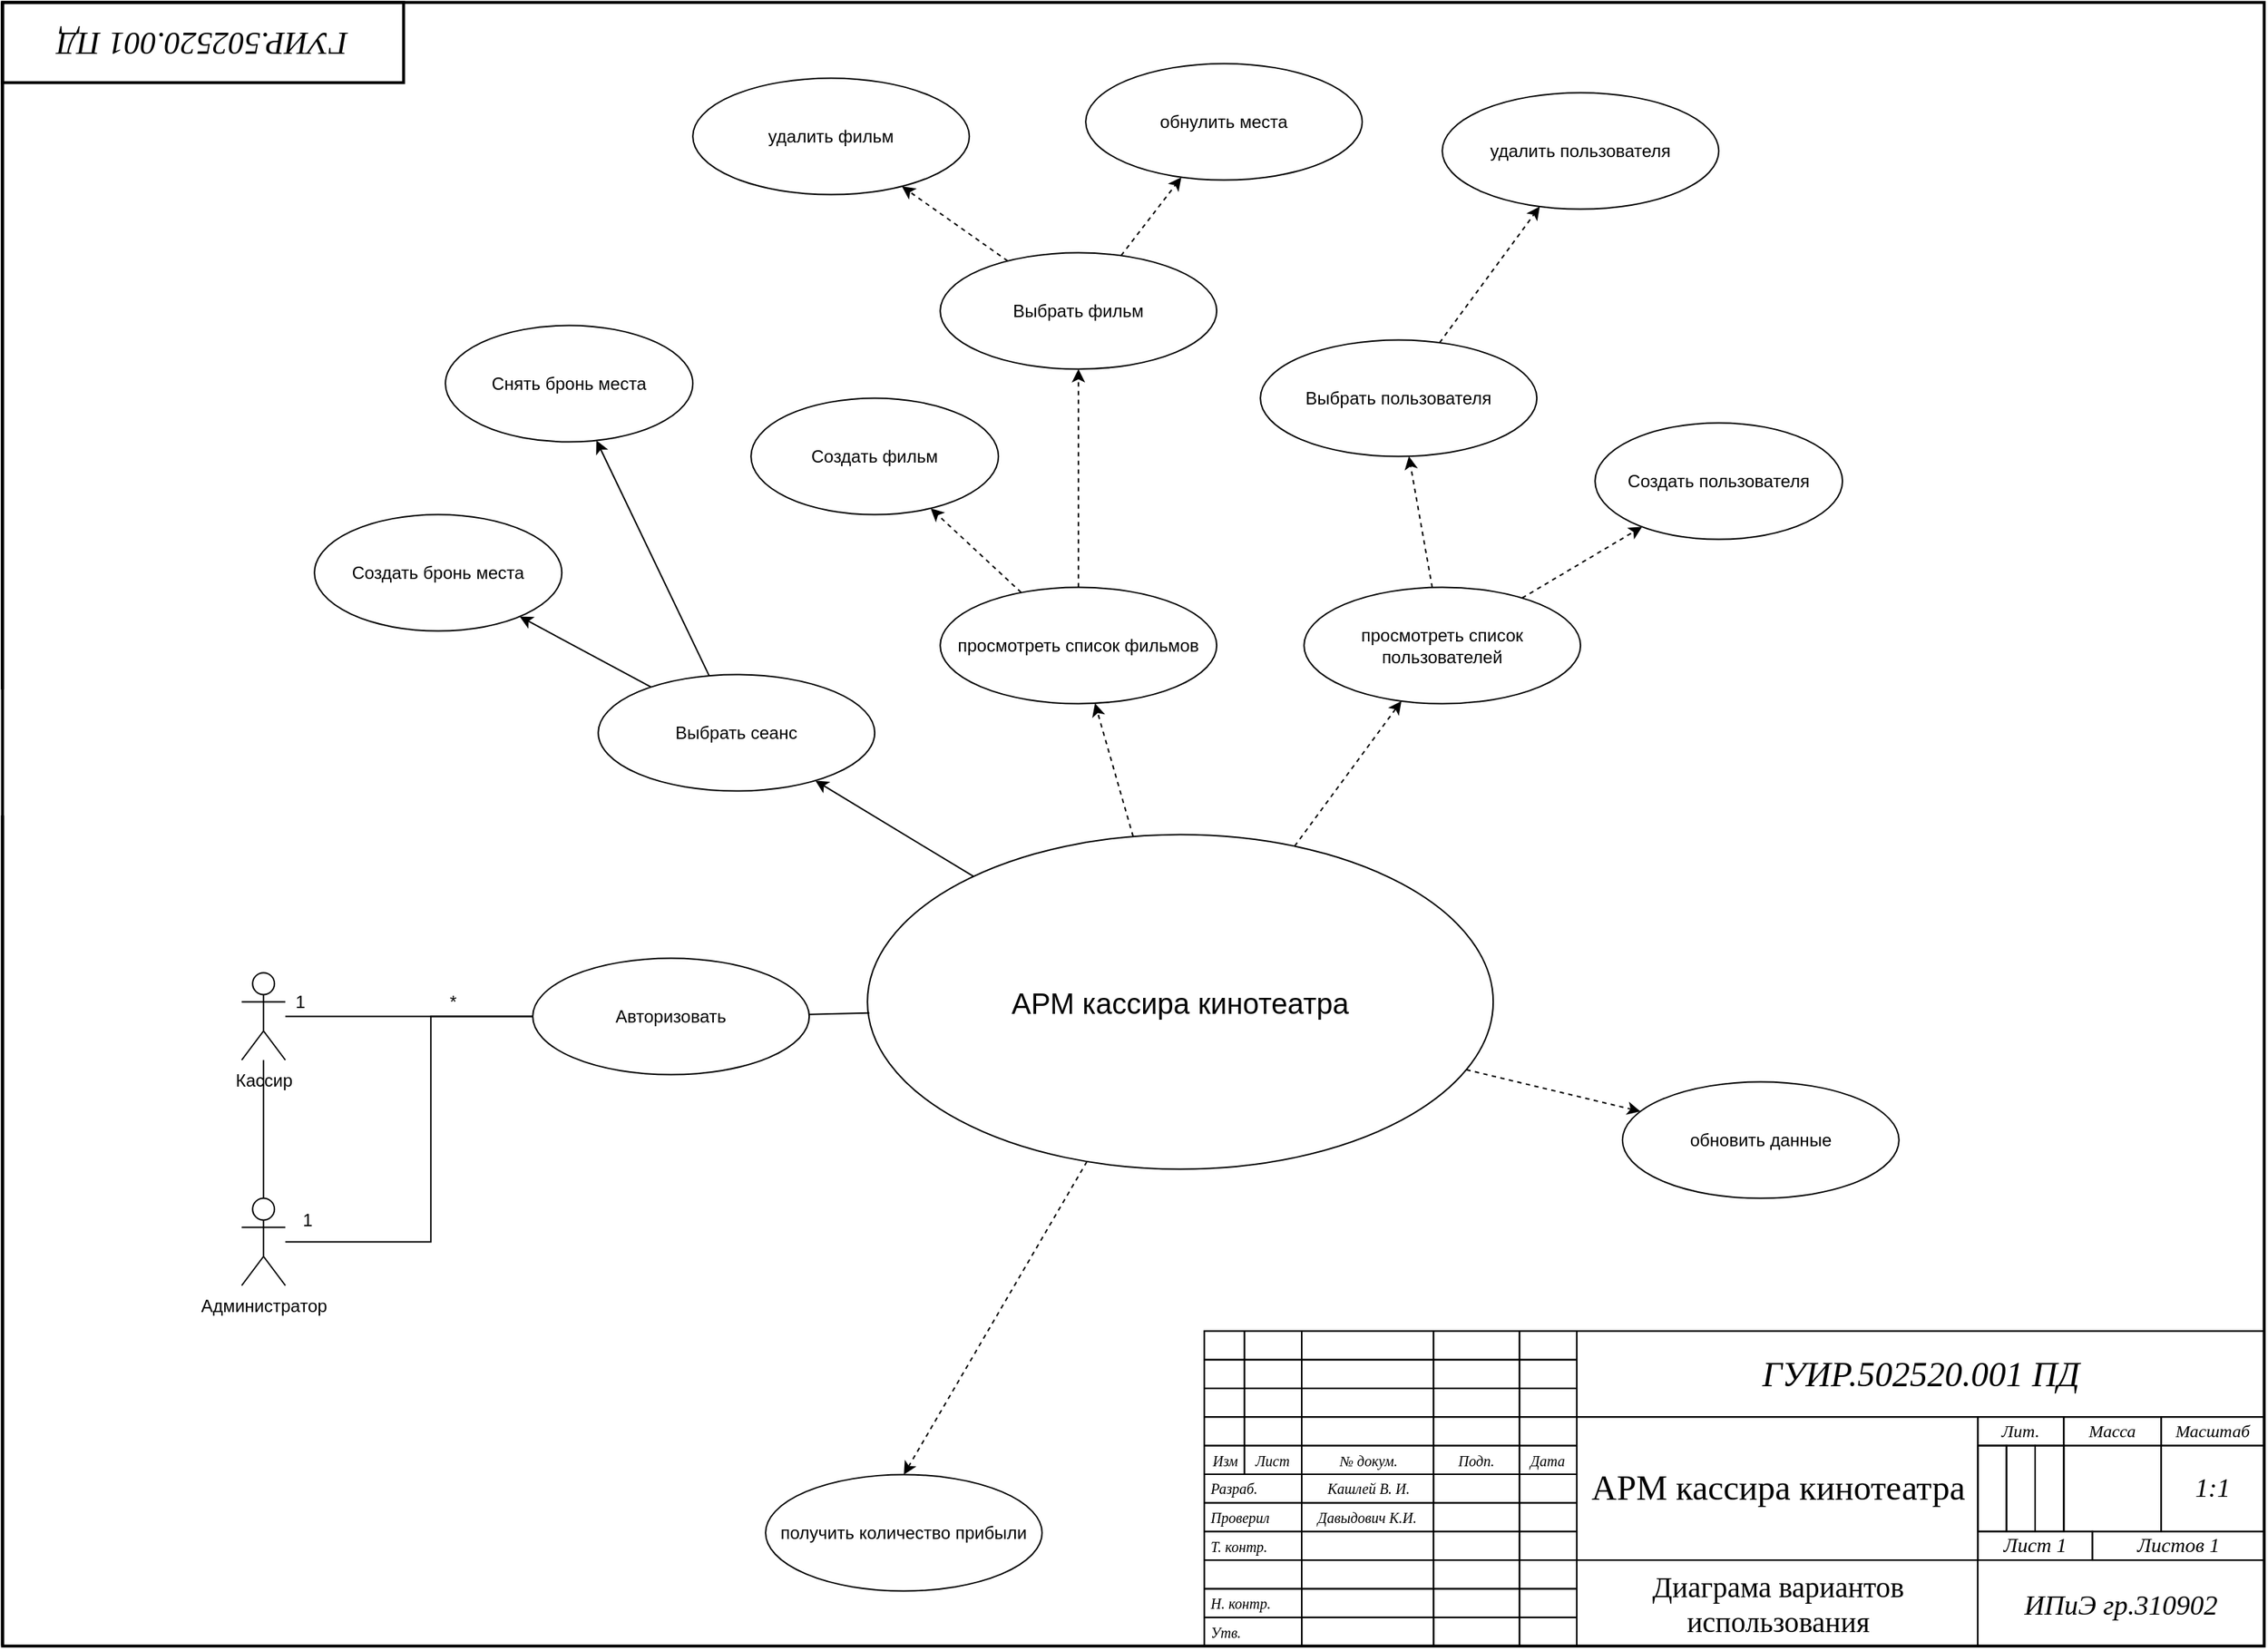 <mxfile version="25.0.1">
  <diagram name="A3 Форма 1" id="4UMWuW4LYQygtjcPz86S">
    <mxGraphModel dx="781" dy="496" grid="1" gridSize="3.937" guides="1" tooltips="1" connect="1" arrows="1" fold="1" page="1" pageScale="1" pageWidth="1654" pageHeight="1169" background="none" math="0" shadow="0">
      <root>
        <object label="" BlueprintName="&lt;font face=&quot;ISOCPEUR&quot;&gt;&lt;i&gt;ГУИР.502520.001 ПД&lt;br&gt;&lt;/i&gt;&lt;/font&gt;" ProductName="АРМ кассира кинотеатра" Material="Диаграма вариантов использования" Manufacturer="&lt;font style=&quot;font-size: 19px;&quot;&gt;&lt;i&gt;ИПиЭ гр.310902&lt;/i&gt;&lt;/font&gt;" Designer="&lt;font face=&quot;ISOCPEUR&quot;&gt;&lt;i&gt;Кашлей В. И.&lt;/i&gt;&lt;/font&gt;" Checker="&lt;font face=&quot;ISOCPEUR&quot;&gt;&lt;i&gt;Давыдович К.И.&lt;br&gt;&lt;/i&gt;&lt;/font&gt;" Approver="" Date="" Scale="&lt;font face=&quot;ISOCPEUR&quot;&gt;&lt;i&gt;1:1&lt;/i&gt;&lt;/font&gt;" id="-3bvXb9xsOaprucixAK7-0">
          <mxCell />
        </object>
        <mxCell id="-3bvXb9xsOaprucixAK7-1" parent="-3bvXb9xsOaprucixAK7-0" />
        <mxCell id="-3bvXb9xsOaprucixAK7-3" value="" style="rounded=0;whiteSpace=wrap;html=1;strokeWidth=2;fillColor=none;strokeColor=#000000;" parent="-3bvXb9xsOaprucixAK7-1" vertex="1">
          <mxGeometry x="79.74" y="20.69" width="1554.12" height="1129.92" as="geometry" />
        </mxCell>
        <object placeholder="BlueprintName" placeholders="1" label="&lt;font data-font-src=&quot;https://fonts-online.ru/fonts/isocpeur-v102&quot; face=&quot;ISOCPEUR&quot;&gt;&lt;i&gt;Обозначение чертежа&lt;/i&gt;&lt;/font&gt;" id="-3bvXb9xsOaprucixAK7-4">
          <mxCell style="rounded=0;whiteSpace=wrap;html=1;strokeWidth=2;fillColor=none;strokeColor=#000000;fontFamily=GOSTRUS Type A;fontSize=22;rotation=-180;" parent="-3bvXb9xsOaprucixAK7-1" vertex="1">
            <mxGeometry x="79.74" y="20.69" width="275.59" height="55.118" as="geometry" />
          </mxCell>
        </object>
        <mxCell id="-3bvXb9xsOaprucixAK7-5" value="" style="rounded=0;whiteSpace=wrap;html=1;strokeWidth=1;fillColor=none;fontFamily=GOSTRUS Type A;strokeColor=#000000;" parent="-3bvXb9xsOaprucixAK7-1" vertex="1">
          <mxGeometry x="905.57" y="934.067" width="728.345" height="216.535" as="geometry" />
        </mxCell>
        <mxCell id="-3bvXb9xsOaprucixAK7-6" value="" style="rounded=0;whiteSpace=wrap;html=1;strokeWidth=1;fillColor=none;fontFamily=GOSTRUS Type A;fontSize=14;strokeColor=#000000;" parent="-3bvXb9xsOaprucixAK7-1" vertex="1">
          <mxGeometry x="905.58" y="934.067" width="27.559" height="19.685" as="geometry" />
        </mxCell>
        <mxCell id="-3bvXb9xsOaprucixAK7-7" value="" style="rounded=0;whiteSpace=wrap;html=1;strokeWidth=1;fillColor=none;fontFamily=GOSTRUS Type A;fontSize=14;strokeColor=#000000;" parent="-3bvXb9xsOaprucixAK7-1" vertex="1">
          <mxGeometry x="905.577" y="953.754" width="27.559" height="19.685" as="geometry" />
        </mxCell>
        <mxCell id="-3bvXb9xsOaprucixAK7-8" value="" style="rounded=0;whiteSpace=wrap;html=1;strokeWidth=1;fillColor=none;fontFamily=GOSTRUS Type A;fontSize=14;strokeColor=#000000;" parent="-3bvXb9xsOaprucixAK7-1" vertex="1">
          <mxGeometry x="905.587" y="973.434" width="27.559" height="19.685" as="geometry" />
        </mxCell>
        <mxCell id="-3bvXb9xsOaprucixAK7-9" value="" style="rounded=0;whiteSpace=wrap;html=1;strokeWidth=1;fillColor=none;fontFamily=GOSTRUS Type A;fontSize=14;strokeColor=#000000;" parent="-3bvXb9xsOaprucixAK7-1" vertex="1">
          <mxGeometry x="905.584" y="993.121" width="27.559" height="19.685" as="geometry" />
        </mxCell>
        <mxCell id="-3bvXb9xsOaprucixAK7-10" value="&lt;font data-font-src=&quot;https://fonts-online.ru/fonts/isocpeur-v102&quot; face=&quot;ISOCPEUR&quot;&gt;Изм&lt;/font&gt;" style="rounded=0;whiteSpace=wrap;html=1;strokeWidth=1;fillColor=none;fontFamily=GOSTRUS Type A;fontStyle=2;fontSize=10;strokeColor=#000000;" parent="-3bvXb9xsOaprucixAK7-1" vertex="1">
          <mxGeometry x="905.581" y="1012.808" width="27.559" height="19.685" as="geometry" />
        </mxCell>
        <mxCell id="-3bvXb9xsOaprucixAK7-11" value="" style="rounded=0;whiteSpace=wrap;html=1;strokeWidth=1;fillColor=none;fontFamily=GOSTRUS Type A;fontSize=14;strokeColor=#000000;" parent="-3bvXb9xsOaprucixAK7-1" vertex="1">
          <mxGeometry x="933.147" y="934.064" width="39.37" height="19.685" as="geometry" />
        </mxCell>
        <mxCell id="-3bvXb9xsOaprucixAK7-12" value="" style="rounded=0;whiteSpace=wrap;html=1;strokeWidth=1;fillColor=none;fontFamily=GOSTRUS Type A;fontSize=14;strokeColor=#000000;" parent="-3bvXb9xsOaprucixAK7-1" vertex="1">
          <mxGeometry x="933.144" y="953.751" width="39.37" height="19.685" as="geometry" />
        </mxCell>
        <mxCell id="-3bvXb9xsOaprucixAK7-13" value="" style="rounded=0;whiteSpace=wrap;html=1;strokeWidth=1;fillColor=none;fontFamily=GOSTRUS Type A;fontSize=14;strokeColor=#000000;" parent="-3bvXb9xsOaprucixAK7-1" vertex="1">
          <mxGeometry x="933.154" y="973.431" width="39.37" height="19.685" as="geometry" />
        </mxCell>
        <mxCell id="-3bvXb9xsOaprucixAK7-14" value="" style="rounded=0;whiteSpace=wrap;html=1;strokeWidth=1;fillColor=none;fontFamily=GOSTRUS Type A;fontSize=14;strokeColor=#000000;" parent="-3bvXb9xsOaprucixAK7-1" vertex="1">
          <mxGeometry x="933.151" y="993.118" width="39.37" height="19.685" as="geometry" />
        </mxCell>
        <mxCell id="-3bvXb9xsOaprucixAK7-15" value="&lt;font data-font-src=&quot;https://fonts-online.ru/fonts/isocpeur-v102&quot; face=&quot;ISOCPEUR&quot;&gt;Лист&lt;/font&gt;" style="rounded=0;whiteSpace=wrap;html=1;strokeWidth=1;fillColor=none;fontFamily=GOSTRUS Type A;fontStyle=2;fontSize=10;strokeColor=#000000;" parent="-3bvXb9xsOaprucixAK7-1" vertex="1">
          <mxGeometry x="933.148" y="1012.805" width="39.37" height="19.685" as="geometry" />
        </mxCell>
        <mxCell id="-3bvXb9xsOaprucixAK7-16" value="" style="rounded=0;whiteSpace=wrap;html=1;strokeWidth=1;fillColor=none;fontFamily=GOSTRUS Type A;fontSize=14;strokeColor=#000000;" parent="-3bvXb9xsOaprucixAK7-1" vertex="1">
          <mxGeometry x="972.524" y="934.071" width="90.551" height="19.685" as="geometry" />
        </mxCell>
        <mxCell id="-3bvXb9xsOaprucixAK7-17" value="" style="rounded=0;whiteSpace=wrap;html=1;strokeWidth=1;fillColor=none;fontFamily=GOSTRUS Type A;fontSize=14;strokeColor=#000000;" parent="-3bvXb9xsOaprucixAK7-1" vertex="1">
          <mxGeometry x="972.521" y="953.758" width="90.551" height="19.685" as="geometry" />
        </mxCell>
        <mxCell id="-3bvXb9xsOaprucixAK7-18" value="" style="rounded=0;whiteSpace=wrap;html=1;strokeWidth=1;fillColor=none;fontFamily=GOSTRUS Type A;fontSize=14;strokeColor=#000000;" parent="-3bvXb9xsOaprucixAK7-1" vertex="1">
          <mxGeometry x="972.531" y="973.438" width="90.551" height="19.685" as="geometry" />
        </mxCell>
        <mxCell id="-3bvXb9xsOaprucixAK7-19" value="" style="rounded=0;whiteSpace=wrap;html=1;strokeWidth=1;fillColor=none;fontFamily=GOSTRUS Type A;fontSize=14;strokeColor=#000000;" parent="-3bvXb9xsOaprucixAK7-1" vertex="1">
          <mxGeometry x="972.528" y="993.125" width="90.551" height="19.685" as="geometry" />
        </mxCell>
        <mxCell id="-3bvXb9xsOaprucixAK7-20" value="&lt;font data-font-src=&quot;https://fonts-online.ru/fonts/isocpeur-v102&quot; face=&quot;ISOCPEUR&quot;&gt;№ докум.&lt;/font&gt;" style="rounded=0;whiteSpace=wrap;html=1;strokeWidth=1;fillColor=none;fontFamily=GOSTRUS Type A;fontStyle=2;fontSize=10;strokeColor=#000000;" parent="-3bvXb9xsOaprucixAK7-1" vertex="1">
          <mxGeometry x="972.525" y="1012.812" width="90.551" height="19.685" as="geometry" />
        </mxCell>
        <mxCell id="-3bvXb9xsOaprucixAK7-21" value="" style="rounded=0;whiteSpace=wrap;html=1;strokeWidth=1;fillColor=none;fontFamily=GOSTRUS Type A;fontSize=14;strokeColor=#000000;" parent="-3bvXb9xsOaprucixAK7-1" vertex="1">
          <mxGeometry x="1063.081" y="934.068" width="59.055" height="19.685" as="geometry" />
        </mxCell>
        <mxCell id="-3bvXb9xsOaprucixAK7-22" value="" style="rounded=0;whiteSpace=wrap;html=1;strokeWidth=1;fillColor=none;fontFamily=GOSTRUS Type A;fontSize=14;strokeColor=#000000;" parent="-3bvXb9xsOaprucixAK7-1" vertex="1">
          <mxGeometry x="1063.078" y="953.755" width="59.055" height="19.685" as="geometry" />
        </mxCell>
        <mxCell id="-3bvXb9xsOaprucixAK7-23" value="" style="rounded=0;whiteSpace=wrap;html=1;strokeWidth=1;fillColor=none;fontFamily=GOSTRUS Type A;fontSize=14;strokeColor=#000000;" parent="-3bvXb9xsOaprucixAK7-1" vertex="1">
          <mxGeometry x="1063.088" y="973.435" width="59.055" height="19.685" as="geometry" />
        </mxCell>
        <mxCell id="-3bvXb9xsOaprucixAK7-24" value="" style="rounded=0;whiteSpace=wrap;html=1;strokeWidth=1;fillColor=none;fontFamily=GOSTRUS Type A;fontSize=14;strokeColor=#000000;" parent="-3bvXb9xsOaprucixAK7-1" vertex="1">
          <mxGeometry x="1063.085" y="993.122" width="59.055" height="19.685" as="geometry" />
        </mxCell>
        <mxCell id="-3bvXb9xsOaprucixAK7-25" value="&lt;font data-font-src=&quot;https://fonts-online.ru/fonts/isocpeur-v102&quot; face=&quot;ISOCPEUR&quot;&gt;Подп.&lt;/font&gt;" style="rounded=0;whiteSpace=wrap;html=1;strokeWidth=1;fillColor=none;fontFamily=GOSTRUS Type A;fontStyle=2;fontSize=10;strokeColor=#000000;" parent="-3bvXb9xsOaprucixAK7-1" vertex="1">
          <mxGeometry x="1063.082" y="1012.809" width="59.055" height="19.685" as="geometry" />
        </mxCell>
        <mxCell id="-3bvXb9xsOaprucixAK7-26" value="" style="rounded=0;whiteSpace=wrap;html=1;strokeWidth=1;fillColor=none;fontFamily=GOSTRUS Type A;fontSize=14;strokeColor=#000000;" parent="-3bvXb9xsOaprucixAK7-1" vertex="1">
          <mxGeometry x="1063.088" y="1032.485" width="59.055" height="19.685" as="geometry" />
        </mxCell>
        <mxCell id="-3bvXb9xsOaprucixAK7-27" value="" style="rounded=0;whiteSpace=wrap;html=1;strokeWidth=1;fillColor=none;fontFamily=GOSTRUS Type A;fontSize=14;strokeColor=#000000;" parent="-3bvXb9xsOaprucixAK7-1" vertex="1">
          <mxGeometry x="1063.085" y="1052.172" width="59.055" height="19.685" as="geometry" />
        </mxCell>
        <mxCell id="-3bvXb9xsOaprucixAK7-28" value="" style="rounded=0;whiteSpace=wrap;html=1;strokeWidth=1;fillColor=none;fontFamily=GOSTRUS Type A;fontSize=14;strokeColor=#000000;" parent="-3bvXb9xsOaprucixAK7-1" vertex="1">
          <mxGeometry x="1063.095" y="1071.852" width="59.055" height="19.685" as="geometry" />
        </mxCell>
        <mxCell id="-3bvXb9xsOaprucixAK7-29" value="" style="rounded=0;whiteSpace=wrap;html=1;strokeWidth=1;fillColor=none;fontFamily=GOSTRUS Type A;fontSize=14;strokeColor=#000000;" parent="-3bvXb9xsOaprucixAK7-1" vertex="1">
          <mxGeometry x="1063.092" y="1091.539" width="59.055" height="19.685" as="geometry" />
        </mxCell>
        <mxCell id="-3bvXb9xsOaprucixAK7-30" value="" style="rounded=0;whiteSpace=wrap;html=1;strokeWidth=1;fillColor=none;fontFamily=GOSTRUS Type A;fontSize=14;strokeColor=#000000;" parent="-3bvXb9xsOaprucixAK7-1" vertex="1">
          <mxGeometry x="1063.089" y="1111.226" width="59.055" height="19.685" as="geometry" />
        </mxCell>
        <mxCell id="-3bvXb9xsOaprucixAK7-31" value="" style="rounded=0;whiteSpace=wrap;html=1;strokeWidth=1;fillColor=none;fontFamily=GOSTRUS Type A;fontSize=14;strokeColor=#000000;" parent="-3bvXb9xsOaprucixAK7-1" vertex="1">
          <mxGeometry x="1122.155" y="934.072" width="39.37" height="19.685" as="geometry" />
        </mxCell>
        <mxCell id="-3bvXb9xsOaprucixAK7-32" value="" style="rounded=0;whiteSpace=wrap;html=1;strokeWidth=1;fillColor=none;fontFamily=GOSTRUS Type A;fontSize=14;strokeColor=#000000;" parent="-3bvXb9xsOaprucixAK7-1" vertex="1">
          <mxGeometry x="1122.152" y="953.759" width="39.37" height="19.685" as="geometry" />
        </mxCell>
        <mxCell id="-3bvXb9xsOaprucixAK7-33" value="" style="rounded=0;whiteSpace=wrap;html=1;strokeWidth=1;fillColor=none;fontFamily=GOSTRUS Type A;fontSize=14;strokeColor=#000000;" parent="-3bvXb9xsOaprucixAK7-1" vertex="1">
          <mxGeometry x="1122.162" y="973.439" width="39.37" height="19.685" as="geometry" />
        </mxCell>
        <mxCell id="-3bvXb9xsOaprucixAK7-34" value="" style="rounded=0;whiteSpace=wrap;html=1;strokeWidth=1;fillColor=none;fontFamily=GOSTRUS Type A;fontSize=14;strokeColor=#000000;" parent="-3bvXb9xsOaprucixAK7-1" vertex="1">
          <mxGeometry x="1122.159" y="993.126" width="39.37" height="19.685" as="geometry" />
        </mxCell>
        <mxCell id="-3bvXb9xsOaprucixAK7-35" value="&lt;font data-font-src=&quot;https://fonts-online.ru/fonts/isocpeur-v102&quot; face=&quot;ISOCPEUR&quot;&gt;Дата&lt;/font&gt;" style="rounded=0;whiteSpace=wrap;html=1;strokeWidth=1;fillColor=none;fontFamily=GOSTRUS Type A;fontStyle=2;fontSize=10;strokeColor=#000000;" parent="-3bvXb9xsOaprucixAK7-1" vertex="1">
          <mxGeometry x="1122.156" y="1012.813" width="39.37" height="19.685" as="geometry" />
        </mxCell>
        <object placeholders="1" placeholder="Date" label="" id="-3bvXb9xsOaprucixAK7-36">
          <mxCell style="rounded=0;whiteSpace=wrap;html=1;strokeWidth=1;fillColor=none;fontFamily=GOSTRUS Type A;fontSize=12;strokeColor=#000000;" parent="-3bvXb9xsOaprucixAK7-1" vertex="1">
            <mxGeometry x="1122.162" y="1032.479" width="39.37" height="19.685" as="geometry" />
          </mxCell>
        </object>
        <object placeholders="1" placeholder="Date" id="-3bvXb9xsOaprucixAK7-37">
          <mxCell style="rounded=0;whiteSpace=wrap;html=1;strokeWidth=1;fillColor=none;fontFamily=GOSTRUS Type A;fontSize=12;strokeColor=#000000;" parent="-3bvXb9xsOaprucixAK7-1" vertex="1">
            <mxGeometry x="1122.159" y="1052.166" width="39.37" height="19.685" as="geometry" />
          </mxCell>
        </object>
        <mxCell id="-3bvXb9xsOaprucixAK7-38" value="" style="rounded=0;whiteSpace=wrap;html=1;strokeWidth=1;fillColor=none;fontFamily=GOSTRUS Type A;fontSize=12;strokeColor=#000000;" parent="-3bvXb9xsOaprucixAK7-1" vertex="1">
          <mxGeometry x="1122.169" y="1071.846" width="39.37" height="19.685" as="geometry" />
        </mxCell>
        <mxCell id="-3bvXb9xsOaprucixAK7-39" value="" style="rounded=0;whiteSpace=wrap;html=1;strokeWidth=1;fillColor=none;fontFamily=GOSTRUS Type A;fontSize=12;strokeColor=#000000;" parent="-3bvXb9xsOaprucixAK7-1" vertex="1">
          <mxGeometry x="1122.166" y="1091.533" width="39.37" height="19.685" as="geometry" />
        </mxCell>
        <mxCell id="-3bvXb9xsOaprucixAK7-40" value="" style="rounded=0;whiteSpace=wrap;html=1;strokeWidth=1;fillColor=none;fontFamily=GOSTRUS Type A;fontSize=12;strokeColor=#000000;" parent="-3bvXb9xsOaprucixAK7-1" vertex="1">
          <mxGeometry x="1122.163" y="1111.22" width="39.37" height="19.685" as="geometry" />
        </mxCell>
        <object placeholder="Date" placeholders="1" id="-3bvXb9xsOaprucixAK7-41">
          <mxCell style="rounded=0;whiteSpace=wrap;html=1;strokeWidth=1;fillColor=none;fontFamily=GOSTRUS Type A;fontSize=12;strokeColor=#000000;" parent="-3bvXb9xsOaprucixAK7-1" vertex="1">
            <mxGeometry x="1122.13" y="1130.917" width="39.37" height="19.685" as="geometry" />
          </mxCell>
        </object>
        <mxCell id="-3bvXb9xsOaprucixAK7-42" value="" style="rounded=0;whiteSpace=wrap;html=1;strokeWidth=1;fillColor=none;fontFamily=GOSTRUS Type A;fontSize=14;strokeColor=#000000;" parent="-3bvXb9xsOaprucixAK7-1" vertex="1">
          <mxGeometry x="1063.116" y="1130.923" width="59.055" height="19.685" as="geometry" />
        </mxCell>
        <mxCell id="-3bvXb9xsOaprucixAK7-43" value="&lt;font face=&quot;ISOCPEUR&quot; data-font-src=&quot;https://fonts-online.ru/fonts/isocpeur-v102&quot;&gt;Разраб.&lt;/font&gt;" style="rounded=0;whiteSpace=wrap;html=1;strokeWidth=1;fillColor=none;fontFamily=GOSTRUS Type A;fontStyle=2;fontSize=10;strokeColor=#000000;align=left;spacingLeft=2;" parent="-3bvXb9xsOaprucixAK7-1" vertex="1">
          <mxGeometry x="905.605" y="1032.482" width="66.929" height="19.685" as="geometry" />
        </mxCell>
        <mxCell id="-3bvXb9xsOaprucixAK7-44" value="&lt;font face=&quot;ISOCPEUR&quot; data-font-src=&quot;https://fonts-online.ru/fonts/isocpeur-v102&quot;&gt;Проверил&lt;/font&gt;" style="rounded=0;whiteSpace=wrap;html=1;strokeWidth=1;fillColor=none;fontFamily=GOSTRUS Type A;fontStyle=2;fontSize=10;strokeColor=#000000;align=left;spacingLeft=2;" parent="-3bvXb9xsOaprucixAK7-1" vertex="1">
          <mxGeometry x="905.572" y="1052.169" width="66.929" height="19.685" as="geometry" />
        </mxCell>
        <mxCell id="-3bvXb9xsOaprucixAK7-45" value="&lt;font face=&quot;ISOCPEUR&quot; data-font-src=&quot;https://fonts-online.ru/fonts/isocpeur-v102&quot;&gt;Т. контр.&lt;/font&gt;" style="rounded=0;whiteSpace=wrap;html=1;strokeWidth=1;fillColor=none;fontFamily=GOSTRUS Type A;fontStyle=2;fontSize=10;strokeColor=#000000;align=left;spacingLeft=2;" parent="-3bvXb9xsOaprucixAK7-1" vertex="1">
          <mxGeometry x="905.569" y="1071.856" width="66.929" height="19.685" as="geometry" />
        </mxCell>
        <mxCell id="-3bvXb9xsOaprucixAK7-46" value="" style="rounded=0;whiteSpace=wrap;html=1;strokeWidth=1;fillColor=none;fontFamily=GOSTRUS Type A;fontStyle=2;fontSize=10;strokeColor=#000000;" parent="-3bvXb9xsOaprucixAK7-1" vertex="1">
          <mxGeometry x="905.606" y="1091.543" width="66.929" height="19.685" as="geometry" />
        </mxCell>
        <mxCell id="-3bvXb9xsOaprucixAK7-47" value="&lt;font face=&quot;ISOCPEUR&quot;&gt;Н. контр.&lt;/font&gt;" style="rounded=0;whiteSpace=wrap;html=1;strokeWidth=1;fillColor=none;fontFamily=GOSTRUS Type A;fontStyle=2;fontSize=10;strokeColor=#000000;align=left;spacingLeft=2;" parent="-3bvXb9xsOaprucixAK7-1" vertex="1">
          <mxGeometry x="905.603" y="1111.24" width="66.929" height="19.685" as="geometry" />
        </mxCell>
        <mxCell id="-3bvXb9xsOaprucixAK7-48" value="&lt;font face=&quot;ISOCPEUR&quot; data-font-src=&quot;https://fonts-online.ru/fonts/isocpeur-v102&quot;&gt;Утв.&lt;/font&gt;" style="rounded=0;whiteSpace=wrap;html=1;strokeWidth=1;fillColor=none;fontFamily=GOSTRUS Type A;fontStyle=2;fontSize=10;strokeColor=#000000;align=left;spacingLeft=2;" parent="-3bvXb9xsOaprucixAK7-1" vertex="1">
          <mxGeometry x="905.61" y="1130.927" width="66.929" height="19.685" as="geometry" />
        </mxCell>
        <object placeholders="1" placeholder="Designer" label="&lt;font face=&quot;ISOCPEUR&quot;&gt;&lt;i&gt;Кашлей В. И.&lt;/i&gt;&lt;/font&gt;" id="-3bvXb9xsOaprucixAK7-49">
          <mxCell style="rounded=0;whiteSpace=wrap;html=1;strokeWidth=1;fillColor=none;fontFamily=GOSTRUS Type A;fontSize=10;strokeColor=#000000;" parent="-3bvXb9xsOaprucixAK7-1" vertex="1">
            <mxGeometry x="972.562" y="1032.499" width="90.551" height="19.685" as="geometry" />
          </mxCell>
        </object>
        <mxCell id="-3bvXb9xsOaprucixAK7-50" value="" style="rounded=0;whiteSpace=wrap;html=1;strokeWidth=1;fillColor=none;fontFamily=GOSTRUS Type A;fontSize=14;strokeColor=#000000;" parent="-3bvXb9xsOaprucixAK7-1" vertex="1">
          <mxGeometry x="972.519" y="1091.556" width="90.551" height="19.685" as="geometry" />
        </mxCell>
        <mxCell id="-3bvXb9xsOaprucixAK7-51" value="" style="rounded=0;whiteSpace=wrap;html=1;strokeWidth=1;fillColor=none;fontFamily=GOSTRUS Type A;fontSize=14;strokeColor=#000000;" parent="-3bvXb9xsOaprucixAK7-1" vertex="1">
          <mxGeometry x="972.482" y="1071.869" width="90.551" height="19.685" as="geometry" />
        </mxCell>
        <object placeholders="1" placeholder="Checker" label="&lt;font face=&quot;ISOCPEUR&quot;&gt;&lt;i&gt;Давыдович К.И.&lt;br&gt;&lt;/i&gt;&lt;/font&gt;" id="-3bvXb9xsOaprucixAK7-52">
          <mxCell style="rounded=0;whiteSpace=wrap;html=1;strokeWidth=1;fillColor=none;fontFamily=GOSTRUS Type A;fontSize=10;strokeColor=#000000;" parent="-3bvXb9xsOaprucixAK7-1" vertex="1">
            <mxGeometry x="972.485" y="1052.182" width="90.551" height="19.685" as="geometry" />
          </mxCell>
        </object>
        <object placeholders="1" placeholder="Approver" label="" id="-3bvXb9xsOaprucixAK7-53">
          <mxCell style="rounded=0;whiteSpace=wrap;html=1;strokeWidth=1;fillColor=none;fontFamily=GOSTRUS Type A;fontSize=14;strokeColor=#000000;" parent="-3bvXb9xsOaprucixAK7-1" vertex="1">
            <mxGeometry x="972.596" y="1130.903" width="90.551" height="19.685" as="geometry" />
          </mxCell>
        </object>
        <mxCell id="-3bvXb9xsOaprucixAK7-54" value="" style="rounded=0;whiteSpace=wrap;html=1;strokeWidth=1;fillColor=none;fontFamily=GOSTRUS Type A;fontSize=14;strokeColor=#000000;" parent="-3bvXb9xsOaprucixAK7-1" vertex="1">
          <mxGeometry x="972.559" y="1111.216" width="90.551" height="19.685" as="geometry" />
        </mxCell>
        <object placeholders="1" placeholder="BlueprintName" label="&lt;font face=&quot;ISOCPEUR&quot;&gt;&lt;i&gt;ГУИР.502520.001 ПД&lt;br&gt;&lt;/i&gt;&lt;/font&gt;" id="-3bvXb9xsOaprucixAK7-55">
          <mxCell style="rounded=0;whiteSpace=wrap;html=1;strokeWidth=1;fillColor=none;fontFamily=GOSTRUS Type A;fontSize=24;strokeColor=#000000;" parent="-3bvXb9xsOaprucixAK7-1" vertex="1">
            <mxGeometry x="1161.538" y="934.075" width="472.44" height="59.055" as="geometry" />
          </mxCell>
        </object>
        <object placeholders="1" placeholder="ProductName" label="АРМ кассира кинотеатра" id="-3bvXb9xsOaprucixAK7-56">
          <mxCell style="rounded=0;whiteSpace=wrap;html=1;strokeWidth=1;fillColor=none;fontFamily=GOSTRUS Type A;fontSize=24;strokeColor=#000000;" parent="-3bvXb9xsOaprucixAK7-1" vertex="1">
            <mxGeometry x="1161.535" y="993.102" width="275.59" height="98.425" as="geometry" />
          </mxCell>
        </object>
        <object placeholders="1" placeholder="Material" label="Диаграма вариантов использования" id="-3bvXb9xsOaprucixAK7-57">
          <mxCell style="rounded=0;whiteSpace=wrap;html=1;strokeWidth=1;fillColor=none;fontFamily=GOSTRUS Type A;fontSize=20;strokeColor=#000000;" parent="-3bvXb9xsOaprucixAK7-1" vertex="1">
            <mxGeometry x="1161.502" y="1091.529" width="275.59" height="59.055" as="geometry" />
          </mxCell>
        </object>
        <object placeholders="1" placeholder="Manufacturer" label="&lt;font style=&quot;font-size: 19px;&quot;&gt;&lt;i&gt;ИПиЭ гр.310902&lt;/i&gt;&lt;/font&gt;" id="-3bvXb9xsOaprucixAK7-58">
          <mxCell style="rounded=0;whiteSpace=wrap;html=1;strokeWidth=1;fillColor=none;fontFamily=GOSTRUS Type A;fontSize=24;strokeColor=#000000;" parent="-3bvXb9xsOaprucixAK7-1" vertex="1">
            <mxGeometry x="1437.01" y="1091.56" width="196.97" height="59.06" as="geometry" />
          </mxCell>
        </object>
        <object label="&lt;font data-font-src=&quot;https://fonts-online.ru/fonts/isocpeur-v102&quot; face=&quot;ISOCPEUR&quot;&gt;Лист&lt;/font&gt; 1" placeholders="1" id="-3bvXb9xsOaprucixAK7-59">
          <mxCell style="rounded=0;whiteSpace=wrap;html=1;strokeWidth=1;fillColor=none;fontFamily=GOSTRUS Type A;fontStyle=2;fontSize=14;strokeColor=#000000;" parent="-3bvXb9xsOaprucixAK7-1" vertex="1">
            <mxGeometry x="1437.126" y="1071.833" width="78.74" height="19.685" as="geometry" />
          </mxCell>
        </object>
        <mxCell id="-3bvXb9xsOaprucixAK7-60" value="&lt;font data-font-src=&quot;https://fonts-online.ru/fonts/isocpeur-v102&quot; face=&quot;ISOCPEUR&quot;&gt;Листов&lt;/font&gt; 1" style="rounded=0;whiteSpace=wrap;html=1;strokeWidth=1;fillColor=none;fontFamily=GOSTRUS Type A;fontStyle=2;fontSize=14;strokeColor=#000000;" parent="-3bvXb9xsOaprucixAK7-1" vertex="1">
          <mxGeometry x="1515.803" y="1071.87" width="118.11" height="19.685" as="geometry" />
        </mxCell>
        <mxCell id="-3bvXb9xsOaprucixAK7-61" value="&lt;font data-font-src=&quot;https://fonts-online.ru/fonts/isocpeur-v102&quot; face=&quot;ISOCPEUR&quot;&gt;Масштаб&lt;/font&gt;" style="rounded=0;whiteSpace=wrap;html=1;strokeWidth=1;fillColor=none;fontFamily=GOSTRUS Type A;fontStyle=2;fontSize=12;strokeColor=#000000;" parent="-3bvXb9xsOaprucixAK7-1" vertex="1">
          <mxGeometry x="1563.11" y="993.107" width="70.866" height="19.685" as="geometry" />
        </mxCell>
        <mxCell id="-3bvXb9xsOaprucixAK7-62" value="&lt;font data-font-src=&quot;https://fonts-online.ru/fonts/isocpeur-v102&quot; face=&quot;ISOCPEUR&quot;&gt;Масса&lt;/font&gt;" style="rounded=0;whiteSpace=wrap;html=1;strokeWidth=1;fillColor=none;fontFamily=GOSTRUS Type A;fontStyle=2;fontSize=12;strokeColor=#000000;" parent="-3bvXb9xsOaprucixAK7-1" vertex="1">
          <mxGeometry x="1496.177" y="993.134" width="66.929" height="19.685" as="geometry" />
        </mxCell>
        <mxCell id="-3bvXb9xsOaprucixAK7-63" value="&lt;font data-font-src=&quot;https://fonts-online.ru/fonts/isocpeur-v102&quot; face=&quot;ISOCPEUR&quot;&gt;Лит.&lt;/font&gt;" style="rounded=0;whiteSpace=wrap;html=1;strokeWidth=1;fillColor=none;fontFamily=GOSTRUS Type A;fontStyle=2;fontSize=12;strokeColor=#000000;" parent="-3bvXb9xsOaprucixAK7-1" vertex="1">
          <mxGeometry x="1437.124" y="993.101" width="59.055" height="19.685" as="geometry" />
        </mxCell>
        <mxCell id="-3bvXb9xsOaprucixAK7-64" value="" style="rounded=0;whiteSpace=wrap;html=1;strokeWidth=1;fillColor=none;fontFamily=GOSTRUS Type A;strokeColor=#000000;" parent="-3bvXb9xsOaprucixAK7-1" vertex="1">
          <mxGeometry x="1437.091" y="1012.818" width="59.055" height="59.055" as="geometry" />
        </mxCell>
        <mxCell id="-3bvXb9xsOaprucixAK7-65" value="" style="rounded=0;whiteSpace=wrap;html=1;strokeWidth=1;fillColor=none;fontFamily=GOSTRUS Type A;strokeColor=#000000;" parent="-3bvXb9xsOaprucixAK7-1" vertex="1">
          <mxGeometry x="1496.184" y="1012.781" width="66.929" height="59.055" as="geometry" />
        </mxCell>
        <object placeholders="1" placeholder="Scale" label="&lt;font face=&quot;ISOCPEUR&quot;&gt;&lt;i&gt;1:1&lt;/i&gt;&lt;/font&gt;" id="-3bvXb9xsOaprucixAK7-66">
          <mxCell style="rounded=0;whiteSpace=wrap;html=1;strokeWidth=1;fillColor=none;fontFamily=GOSTRUS Type A;fontSize=18;strokeColor=#000000;" parent="-3bvXb9xsOaprucixAK7-1" vertex="1">
            <mxGeometry x="1563.047" y="1012.784" width="70.866" height="59.055" as="geometry" />
          </mxCell>
        </object>
        <mxCell id="-3bvXb9xsOaprucixAK7-67" value="" style="rounded=0;whiteSpace=wrap;html=1;strokeWidth=1;fillColor=none;fontFamily=GOSTRUS Type A;strokeColor=#000000;" parent="-3bvXb9xsOaprucixAK7-1" vertex="1">
          <mxGeometry x="1437.128" y="1012.775" width="19.685" height="59.055" as="geometry" />
        </mxCell>
        <mxCell id="-3bvXb9xsOaprucixAK7-68" value="" style="rounded=0;whiteSpace=wrap;html=1;strokeWidth=1;fillColor=none;fontFamily=GOSTRUS Type A;strokeColor=#000000;" parent="-3bvXb9xsOaprucixAK7-1" vertex="1">
          <mxGeometry x="1456.775" y="1012.822" width="19.685" height="59.055" as="geometry" />
        </mxCell>
        <mxCell id="-3bvXb9xsOaprucixAK7-69" value="" style="rounded=0;whiteSpace=wrap;html=1;strokeWidth=1;fillColor=none;fontFamily=GOSTRUS Type A;strokeColor=#000000;" parent="-3bvXb9xsOaprucixAK7-1" vertex="1">
          <mxGeometry x="1476.502" y="1012.819" width="19.685" height="59.055" as="geometry" />
        </mxCell>
        <mxCell id="-3bvXb9xsOaprucixAK7-99" value="" style="endArrow=none;html=1;fontSize=18;strokeColor=#000000;strokeWidth=2;exitX=0;exitY=1;exitDx=0;exitDy=0;entryX=1;entryY=1;entryDx=0;entryDy=0;" parent="-3bvXb9xsOaprucixAK7-1" edge="1">
          <mxGeometry width="50" height="50" relative="1" as="geometry">
            <mxPoint x="79.641" y="493.038" as="sourcePoint" />
            <mxPoint x="79.639" y="20.649" as="targetPoint" />
          </mxGeometry>
        </mxCell>
        <mxCell id="-3bvXb9xsOaprucixAK7-110" value="" style="endArrow=none;html=1;fontSize=18;strokeColor=#000000;strokeWidth=2;entryX=1;entryY=1;entryDx=0;entryDy=0;exitX=0;exitY=1;exitDx=0;exitDy=0;" parent="-3bvXb9xsOaprucixAK7-1" edge="1">
          <mxGeometry width="50" height="50" relative="1" as="geometry">
            <mxPoint x="79.744" y="1150.544" as="sourcePoint" />
            <mxPoint x="79.74" y="579.675" as="targetPoint" />
          </mxGeometry>
        </mxCell>
        <mxCell id="Z6A2aHXq_2s6QcHRtGNS-1" style="rounded=0;orthogonalLoop=1;jettySize=auto;html=1;entryX=0.5;entryY=0;entryDx=0;entryDy=0;dashed=1;" edge="1" parent="-3bvXb9xsOaprucixAK7-1" source="Z6A2aHXq_2s6QcHRtGNS-4" target="Z6A2aHXq_2s6QcHRtGNS-8">
          <mxGeometry relative="1" as="geometry" />
        </mxCell>
        <mxCell id="Z6A2aHXq_2s6QcHRtGNS-2" style="rounded=0;orthogonalLoop=1;jettySize=auto;html=1;dashed=1;" edge="1" parent="-3bvXb9xsOaprucixAK7-1" source="Z6A2aHXq_2s6QcHRtGNS-4" target="Z6A2aHXq_2s6QcHRtGNS-15">
          <mxGeometry relative="1" as="geometry" />
        </mxCell>
        <mxCell id="Z6A2aHXq_2s6QcHRtGNS-3" style="edgeStyle=none;shape=connector;rounded=0;orthogonalLoop=1;jettySize=auto;html=1;strokeColor=default;align=center;verticalAlign=middle;fontFamily=Helvetica;fontSize=11;fontColor=default;labelBackgroundColor=default;endArrow=classic;dashed=1;" edge="1" parent="-3bvXb9xsOaprucixAK7-1" source="Z6A2aHXq_2s6QcHRtGNS-4" target="Z6A2aHXq_2s6QcHRtGNS-29">
          <mxGeometry relative="1" as="geometry" />
        </mxCell>
        <mxCell id="Z6A2aHXq_2s6QcHRtGNS-4" value="&lt;span style=&quot;font-size: 20px;&quot;&gt;АРМ кассира кинотеатра&lt;/span&gt;" style="ellipse;whiteSpace=wrap;html=1;" vertex="1" parent="-3bvXb9xsOaprucixAK7-1">
          <mxGeometry x="674.089" y="592.758" width="430" height="230" as="geometry" />
        </mxCell>
        <mxCell id="Z6A2aHXq_2s6QcHRtGNS-5" value="" style="edgeStyle=orthogonalEdgeStyle;rounded=0;orthogonalLoop=1;jettySize=auto;html=1;endArrow=none;endFill=0;" edge="1" parent="-3bvXb9xsOaprucixAK7-1" source="Z6A2aHXq_2s6QcHRtGNS-7" target="Z6A2aHXq_2s6QcHRtGNS-10">
          <mxGeometry relative="1" as="geometry" />
        </mxCell>
        <mxCell id="Z6A2aHXq_2s6QcHRtGNS-6" style="edgeStyle=orthogonalEdgeStyle;rounded=0;orthogonalLoop=1;jettySize=auto;html=1;endArrow=none;endFill=0;" edge="1" parent="-3bvXb9xsOaprucixAK7-1" source="Z6A2aHXq_2s6QcHRtGNS-7">
          <mxGeometry relative="1" as="geometry">
            <mxPoint x="444.089" y="717.758" as="targetPoint" />
          </mxGeometry>
        </mxCell>
        <mxCell id="Z6A2aHXq_2s6QcHRtGNS-7" value="Кассир&lt;div&gt;&lt;br&gt;&lt;/div&gt;" style="shape=umlActor;verticalLabelPosition=bottom;verticalAlign=top;html=1;outlineConnect=0;" vertex="1" parent="-3bvXb9xsOaprucixAK7-1">
          <mxGeometry x="244.089" y="687.758" width="30" height="60" as="geometry" />
        </mxCell>
        <mxCell id="Z6A2aHXq_2s6QcHRtGNS-8" value="получить количество прибыли" style="ellipse;whiteSpace=wrap;html=1;" vertex="1" parent="-3bvXb9xsOaprucixAK7-1">
          <mxGeometry x="604.089" y="1032.758" width="190" height="80" as="geometry" />
        </mxCell>
        <mxCell id="Z6A2aHXq_2s6QcHRtGNS-9" style="edgeStyle=orthogonalEdgeStyle;rounded=0;orthogonalLoop=1;jettySize=auto;html=1;entryX=0;entryY=0.5;entryDx=0;entryDy=0;endArrow=none;endFill=0;" edge="1" parent="-3bvXb9xsOaprucixAK7-1" source="Z6A2aHXq_2s6QcHRtGNS-10" target="Z6A2aHXq_2s6QcHRtGNS-16">
          <mxGeometry relative="1" as="geometry">
            <mxPoint x="414.089" y="742.758" as="targetPoint" />
            <Array as="points">
              <mxPoint x="374.089" y="872.758" />
              <mxPoint x="374.089" y="717.758" />
            </Array>
          </mxGeometry>
        </mxCell>
        <mxCell id="Z6A2aHXq_2s6QcHRtGNS-10" value="Администратор" style="shape=umlActor;verticalLabelPosition=bottom;verticalAlign=top;html=1;outlineConnect=0;" vertex="1" parent="-3bvXb9xsOaprucixAK7-1">
          <mxGeometry x="244.089" y="842.758" width="30" height="60" as="geometry" />
        </mxCell>
        <mxCell id="Z6A2aHXq_2s6QcHRtGNS-11" style="rounded=0;orthogonalLoop=1;jettySize=auto;html=1;dashed=1;" edge="1" parent="-3bvXb9xsOaprucixAK7-1" source="Z6A2aHXq_2s6QcHRtGNS-4" target="Z6A2aHXq_2s6QcHRtGNS-12">
          <mxGeometry relative="1" as="geometry" />
        </mxCell>
        <mxCell id="Z6A2aHXq_2s6QcHRtGNS-12" value="обновить данные" style="ellipse;whiteSpace=wrap;html=1;" vertex="1" parent="-3bvXb9xsOaprucixAK7-1">
          <mxGeometry x="1192.909" y="762.758" width="190" height="80" as="geometry" />
        </mxCell>
        <mxCell id="Z6A2aHXq_2s6QcHRtGNS-13" style="edgeStyle=none;shape=connector;rounded=0;orthogonalLoop=1;jettySize=auto;html=1;strokeColor=default;align=center;verticalAlign=middle;fontFamily=Helvetica;fontSize=11;fontColor=default;labelBackgroundColor=default;endArrow=classic;dashed=1;" edge="1" parent="-3bvXb9xsOaprucixAK7-1" source="Z6A2aHXq_2s6QcHRtGNS-15" target="Z6A2aHXq_2s6QcHRtGNS-36">
          <mxGeometry relative="1" as="geometry" />
        </mxCell>
        <mxCell id="Z6A2aHXq_2s6QcHRtGNS-14" style="edgeStyle=none;shape=connector;rounded=0;orthogonalLoop=1;jettySize=auto;html=1;strokeColor=default;align=center;verticalAlign=middle;fontFamily=Helvetica;fontSize=11;fontColor=default;labelBackgroundColor=default;endArrow=classic;dashed=1;" edge="1" parent="-3bvXb9xsOaprucixAK7-1" source="Z6A2aHXq_2s6QcHRtGNS-15" target="Z6A2aHXq_2s6QcHRtGNS-38">
          <mxGeometry relative="1" as="geometry" />
        </mxCell>
        <mxCell id="Z6A2aHXq_2s6QcHRtGNS-15" value="просмотреть список пользователей" style="ellipse;whiteSpace=wrap;html=1;" vertex="1" parent="-3bvXb9xsOaprucixAK7-1">
          <mxGeometry x="974.089" y="422.758" width="190" height="80" as="geometry" />
        </mxCell>
        <mxCell id="Z6A2aHXq_2s6QcHRtGNS-16" value="Авторизовать" style="ellipse;whiteSpace=wrap;html=1;" vertex="1" parent="-3bvXb9xsOaprucixAK7-1">
          <mxGeometry x="444.089" y="677.758" width="190" height="80" as="geometry" />
        </mxCell>
        <mxCell id="Z6A2aHXq_2s6QcHRtGNS-17" style="rounded=1;orthogonalLoop=1;jettySize=auto;html=1;entryX=0.003;entryY=0.533;entryDx=0;entryDy=0;entryPerimeter=0;endArrow=none;endFill=0;" edge="1" parent="-3bvXb9xsOaprucixAK7-1" source="Z6A2aHXq_2s6QcHRtGNS-16" target="Z6A2aHXq_2s6QcHRtGNS-4">
          <mxGeometry relative="1" as="geometry" />
        </mxCell>
        <mxCell id="Z6A2aHXq_2s6QcHRtGNS-18" value="*" style="text;html=1;align=center;verticalAlign=middle;resizable=0;points=[];autosize=1;strokeColor=none;fillColor=none;" vertex="1" parent="-3bvXb9xsOaprucixAK7-1">
          <mxGeometry x="374.089" y="692.758" width="30" height="30" as="geometry" />
        </mxCell>
        <mxCell id="Z6A2aHXq_2s6QcHRtGNS-19" value="1" style="text;html=1;align=center;verticalAlign=middle;resizable=0;points=[];autosize=1;strokeColor=none;fillColor=none;" vertex="1" parent="-3bvXb9xsOaprucixAK7-1">
          <mxGeometry x="269.089" y="692.758" width="30" height="30" as="geometry" />
        </mxCell>
        <mxCell id="Z6A2aHXq_2s6QcHRtGNS-20" value="1" style="text;html=1;align=center;verticalAlign=middle;resizable=0;points=[];autosize=1;strokeColor=none;fillColor=none;" vertex="1" parent="-3bvXb9xsOaprucixAK7-1">
          <mxGeometry x="274.089" y="842.758" width="30" height="30" as="geometry" />
        </mxCell>
        <mxCell id="Z6A2aHXq_2s6QcHRtGNS-21" style="rounded=0;orthogonalLoop=1;jettySize=auto;html=1;" edge="1" parent="-3bvXb9xsOaprucixAK7-1" source="Z6A2aHXq_2s6QcHRtGNS-23" target="Z6A2aHXq_2s6QcHRtGNS-25">
          <mxGeometry relative="1" as="geometry" />
        </mxCell>
        <mxCell id="Z6A2aHXq_2s6QcHRtGNS-22" style="edgeStyle=none;shape=connector;rounded=0;orthogonalLoop=1;jettySize=auto;html=1;strokeColor=default;align=center;verticalAlign=middle;fontFamily=Helvetica;fontSize=11;fontColor=default;labelBackgroundColor=default;endArrow=classic;" edge="1" parent="-3bvXb9xsOaprucixAK7-1" source="Z6A2aHXq_2s6QcHRtGNS-23" target="Z6A2aHXq_2s6QcHRtGNS-26">
          <mxGeometry relative="1" as="geometry" />
        </mxCell>
        <mxCell id="Z6A2aHXq_2s6QcHRtGNS-23" value="Выбрать сеанс" style="ellipse;whiteSpace=wrap;html=1;" vertex="1" parent="-3bvXb9xsOaprucixAK7-1">
          <mxGeometry x="489.089" y="482.758" width="190" height="80" as="geometry" />
        </mxCell>
        <mxCell id="Z6A2aHXq_2s6QcHRtGNS-24" style="rounded=0;orthogonalLoop=1;jettySize=auto;html=1;" edge="1" parent="-3bvXb9xsOaprucixAK7-1" source="Z6A2aHXq_2s6QcHRtGNS-4" target="Z6A2aHXq_2s6QcHRtGNS-23">
          <mxGeometry relative="1" as="geometry">
            <mxPoint x="477.19" y="574.031" as="sourcePoint" />
            <mxPoint x="237.089" y="544.758" as="targetPoint" />
          </mxGeometry>
        </mxCell>
        <mxCell id="Z6A2aHXq_2s6QcHRtGNS-25" value="Создать бронь места" style="ellipse;whiteSpace=wrap;html=1;" vertex="1" parent="-3bvXb9xsOaprucixAK7-1">
          <mxGeometry x="294.089" y="372.758" width="170" height="80" as="geometry" />
        </mxCell>
        <mxCell id="Z6A2aHXq_2s6QcHRtGNS-26" value="Снять бронь места" style="ellipse;whiteSpace=wrap;html=1;" vertex="1" parent="-3bvXb9xsOaprucixAK7-1">
          <mxGeometry x="384.089" y="242.758" width="170" height="80" as="geometry" />
        </mxCell>
        <mxCell id="Z6A2aHXq_2s6QcHRtGNS-27" style="edgeStyle=none;shape=connector;rounded=0;orthogonalLoop=1;jettySize=auto;html=1;strokeColor=default;align=center;verticalAlign=middle;fontFamily=Helvetica;fontSize=11;fontColor=default;labelBackgroundColor=default;endArrow=classic;dashed=1;" edge="1" parent="-3bvXb9xsOaprucixAK7-1" source="Z6A2aHXq_2s6QcHRtGNS-29" target="Z6A2aHXq_2s6QcHRtGNS-32">
          <mxGeometry relative="1" as="geometry" />
        </mxCell>
        <mxCell id="Z6A2aHXq_2s6QcHRtGNS-28" style="edgeStyle=none;shape=connector;rounded=0;orthogonalLoop=1;jettySize=auto;html=1;strokeColor=default;align=center;verticalAlign=middle;fontFamily=Helvetica;fontSize=11;fontColor=default;labelBackgroundColor=default;endArrow=classic;dashed=1;" edge="1" parent="-3bvXb9xsOaprucixAK7-1" source="Z6A2aHXq_2s6QcHRtGNS-29" target="Z6A2aHXq_2s6QcHRtGNS-33">
          <mxGeometry relative="1" as="geometry" />
        </mxCell>
        <mxCell id="Z6A2aHXq_2s6QcHRtGNS-29" value="просмотреть список фильмов" style="ellipse;whiteSpace=wrap;html=1;" vertex="1" parent="-3bvXb9xsOaprucixAK7-1">
          <mxGeometry x="724.089" y="422.758" width="190" height="80" as="geometry" />
        </mxCell>
        <mxCell id="Z6A2aHXq_2s6QcHRtGNS-30" style="edgeStyle=none;shape=connector;rounded=0;orthogonalLoop=1;jettySize=auto;html=1;strokeColor=default;align=center;verticalAlign=middle;fontFamily=Helvetica;fontSize=11;fontColor=default;labelBackgroundColor=default;endArrow=classic;dashed=1;" edge="1" parent="-3bvXb9xsOaprucixAK7-1" source="Z6A2aHXq_2s6QcHRtGNS-32" target="Z6A2aHXq_2s6QcHRtGNS-34">
          <mxGeometry relative="1" as="geometry" />
        </mxCell>
        <mxCell id="Z6A2aHXq_2s6QcHRtGNS-31" style="edgeStyle=none;shape=connector;rounded=0;orthogonalLoop=1;jettySize=auto;html=1;strokeColor=default;align=center;verticalAlign=middle;fontFamily=Helvetica;fontSize=11;fontColor=default;labelBackgroundColor=default;endArrow=classic;dashed=1;" edge="1" parent="-3bvXb9xsOaprucixAK7-1" source="Z6A2aHXq_2s6QcHRtGNS-32" target="Z6A2aHXq_2s6QcHRtGNS-35">
          <mxGeometry relative="1" as="geometry" />
        </mxCell>
        <mxCell id="Z6A2aHXq_2s6QcHRtGNS-32" value="Выбрать фильм" style="ellipse;whiteSpace=wrap;html=1;" vertex="1" parent="-3bvXb9xsOaprucixAK7-1">
          <mxGeometry x="724.089" y="192.758" width="190" height="80" as="geometry" />
        </mxCell>
        <mxCell id="Z6A2aHXq_2s6QcHRtGNS-33" value="Создать фильм" style="ellipse;whiteSpace=wrap;html=1;" vertex="1" parent="-3bvXb9xsOaprucixAK7-1">
          <mxGeometry x="594.089" y="292.758" width="170" height="80" as="geometry" />
        </mxCell>
        <mxCell id="Z6A2aHXq_2s6QcHRtGNS-34" value="обнулить места" style="ellipse;whiteSpace=wrap;html=1;" vertex="1" parent="-3bvXb9xsOaprucixAK7-1">
          <mxGeometry x="824.089" y="62.758" width="190" height="80" as="geometry" />
        </mxCell>
        <mxCell id="Z6A2aHXq_2s6QcHRtGNS-35" value="удалить фильм" style="ellipse;whiteSpace=wrap;html=1;" vertex="1" parent="-3bvXb9xsOaprucixAK7-1">
          <mxGeometry x="554.089" y="72.758" width="190" height="80" as="geometry" />
        </mxCell>
        <mxCell id="Z6A2aHXq_2s6QcHRtGNS-36" value="Создать пользователя" style="ellipse;whiteSpace=wrap;html=1;" vertex="1" parent="-3bvXb9xsOaprucixAK7-1">
          <mxGeometry x="1174.089" y="309.758" width="170" height="80" as="geometry" />
        </mxCell>
        <mxCell id="Z6A2aHXq_2s6QcHRtGNS-37" style="edgeStyle=none;shape=connector;rounded=0;orthogonalLoop=1;jettySize=auto;html=1;strokeColor=default;align=center;verticalAlign=middle;fontFamily=Helvetica;fontSize=11;fontColor=default;labelBackgroundColor=default;endArrow=classic;dashed=1;" edge="1" parent="-3bvXb9xsOaprucixAK7-1" source="Z6A2aHXq_2s6QcHRtGNS-38" target="Z6A2aHXq_2s6QcHRtGNS-39">
          <mxGeometry relative="1" as="geometry" />
        </mxCell>
        <mxCell id="Z6A2aHXq_2s6QcHRtGNS-38" value="Выбрать пользователя" style="ellipse;whiteSpace=wrap;html=1;" vertex="1" parent="-3bvXb9xsOaprucixAK7-1">
          <mxGeometry x="944.089" y="252.758" width="190" height="80" as="geometry" />
        </mxCell>
        <mxCell id="Z6A2aHXq_2s6QcHRtGNS-39" value="удалить пользователя" style="ellipse;whiteSpace=wrap;html=1;" vertex="1" parent="-3bvXb9xsOaprucixAK7-1">
          <mxGeometry x="1069.089" y="82.758" width="190" height="80" as="geometry" />
        </mxCell>
      </root>
    </mxGraphModel>
  </diagram>
</mxfile>
